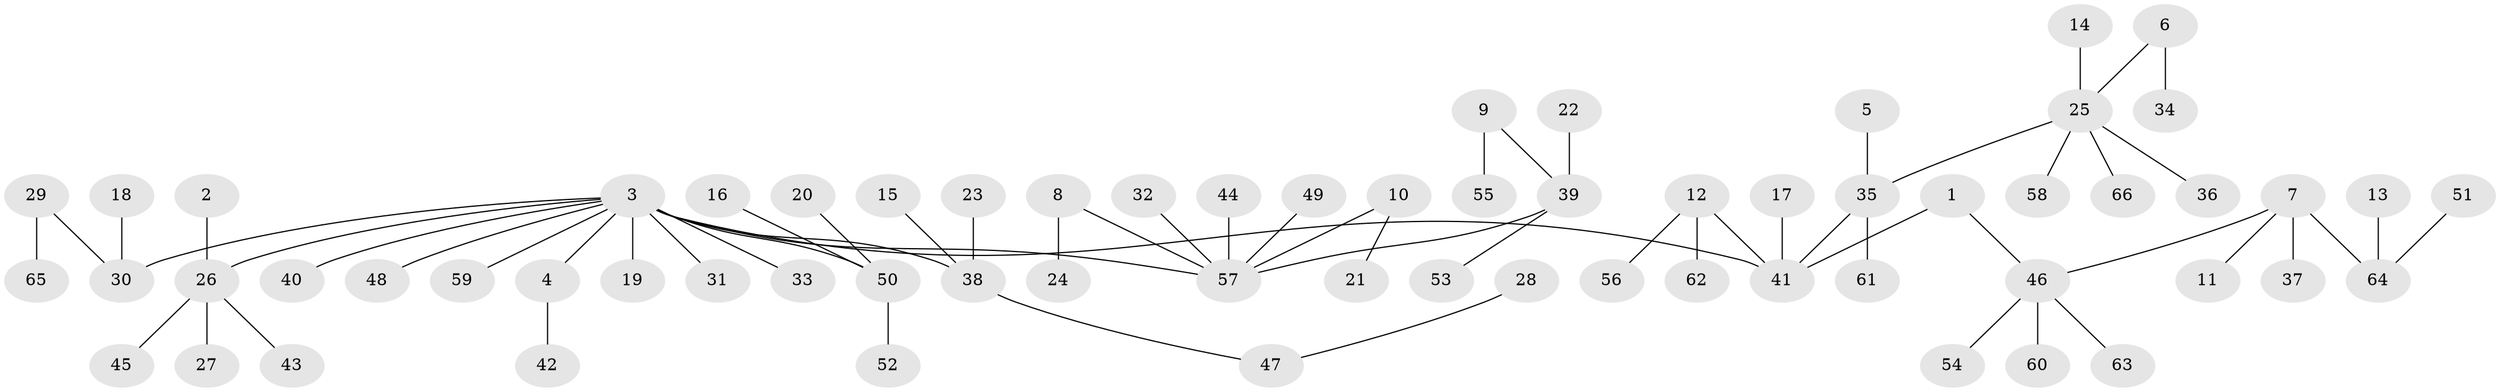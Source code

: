 // original degree distribution, {5: 0.04580152671755725, 7: 0.007633587786259542, 6: 0.015267175572519083, 4: 0.03816793893129771, 2: 0.2824427480916031, 1: 0.48854961832061067, 3: 0.11450381679389313, 8: 0.007633587786259542}
// Generated by graph-tools (version 1.1) at 2025/26/03/09/25 03:26:24]
// undirected, 66 vertices, 65 edges
graph export_dot {
graph [start="1"]
  node [color=gray90,style=filled];
  1;
  2;
  3;
  4;
  5;
  6;
  7;
  8;
  9;
  10;
  11;
  12;
  13;
  14;
  15;
  16;
  17;
  18;
  19;
  20;
  21;
  22;
  23;
  24;
  25;
  26;
  27;
  28;
  29;
  30;
  31;
  32;
  33;
  34;
  35;
  36;
  37;
  38;
  39;
  40;
  41;
  42;
  43;
  44;
  45;
  46;
  47;
  48;
  49;
  50;
  51;
  52;
  53;
  54;
  55;
  56;
  57;
  58;
  59;
  60;
  61;
  62;
  63;
  64;
  65;
  66;
  1 -- 41 [weight=1.0];
  1 -- 46 [weight=1.0];
  2 -- 26 [weight=1.0];
  3 -- 4 [weight=1.0];
  3 -- 19 [weight=1.0];
  3 -- 26 [weight=1.0];
  3 -- 30 [weight=1.0];
  3 -- 31 [weight=1.0];
  3 -- 33 [weight=1.0];
  3 -- 38 [weight=1.0];
  3 -- 40 [weight=1.0];
  3 -- 41 [weight=1.0];
  3 -- 48 [weight=1.0];
  3 -- 50 [weight=1.0];
  3 -- 57 [weight=1.0];
  3 -- 59 [weight=1.0];
  4 -- 42 [weight=1.0];
  5 -- 35 [weight=1.0];
  6 -- 25 [weight=1.0];
  6 -- 34 [weight=1.0];
  7 -- 11 [weight=1.0];
  7 -- 37 [weight=1.0];
  7 -- 46 [weight=1.0];
  7 -- 64 [weight=1.0];
  8 -- 24 [weight=1.0];
  8 -- 57 [weight=1.0];
  9 -- 39 [weight=1.0];
  9 -- 55 [weight=1.0];
  10 -- 21 [weight=1.0];
  10 -- 57 [weight=1.0];
  12 -- 41 [weight=1.0];
  12 -- 56 [weight=1.0];
  12 -- 62 [weight=1.0];
  13 -- 64 [weight=1.0];
  14 -- 25 [weight=1.0];
  15 -- 38 [weight=1.0];
  16 -- 50 [weight=1.0];
  17 -- 41 [weight=1.0];
  18 -- 30 [weight=1.0];
  20 -- 50 [weight=1.0];
  22 -- 39 [weight=1.0];
  23 -- 38 [weight=1.0];
  25 -- 35 [weight=1.0];
  25 -- 36 [weight=1.0];
  25 -- 58 [weight=1.0];
  25 -- 66 [weight=1.0];
  26 -- 27 [weight=1.0];
  26 -- 43 [weight=1.0];
  26 -- 45 [weight=1.0];
  28 -- 47 [weight=1.0];
  29 -- 30 [weight=1.0];
  29 -- 65 [weight=1.0];
  32 -- 57 [weight=1.0];
  35 -- 41 [weight=1.0];
  35 -- 61 [weight=1.0];
  38 -- 47 [weight=1.0];
  39 -- 53 [weight=1.0];
  39 -- 57 [weight=1.0];
  44 -- 57 [weight=1.0];
  46 -- 54 [weight=1.0];
  46 -- 60 [weight=1.0];
  46 -- 63 [weight=1.0];
  49 -- 57 [weight=1.0];
  50 -- 52 [weight=1.0];
  51 -- 64 [weight=1.0];
}
